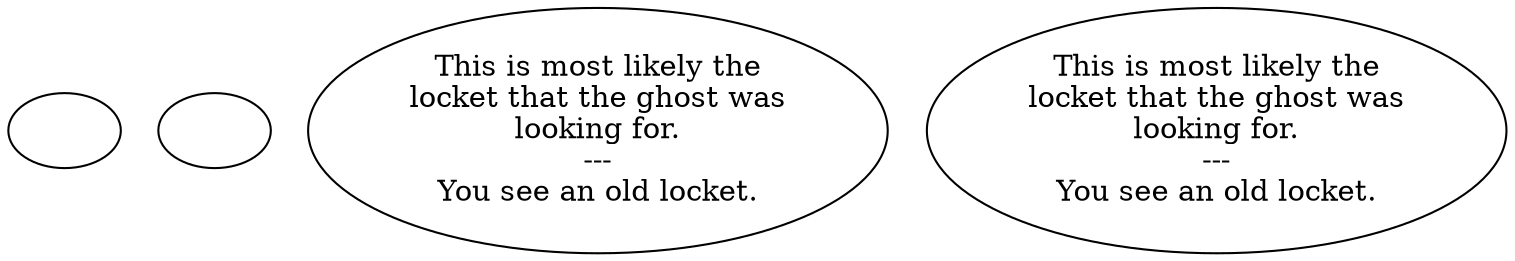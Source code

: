 digraph diLocket {
  "checkPartyMembersNearDoor" [style=filled       fillcolor="#FFFFFF"       color="#000000"]
  "checkPartyMembersNearDoor" [label=""]
  "start" [style=filled       fillcolor="#FFFFFF"       color="#000000"]
  "start" [label=""]
  "look_at_p_proc" [style=filled       fillcolor="#FFFFFF"       color="#000000"]
  "look_at_p_proc" [label="This is most likely the\nlocket that the ghost was\nlooking for.\n---\nYou see an old locket."]
  "description_p_proc" [style=filled       fillcolor="#FFFFFF"       color="#000000"]
  "description_p_proc" [label="This is most likely the\nlocket that the ghost was\nlooking for.\n---\nYou see an old locket."]
}